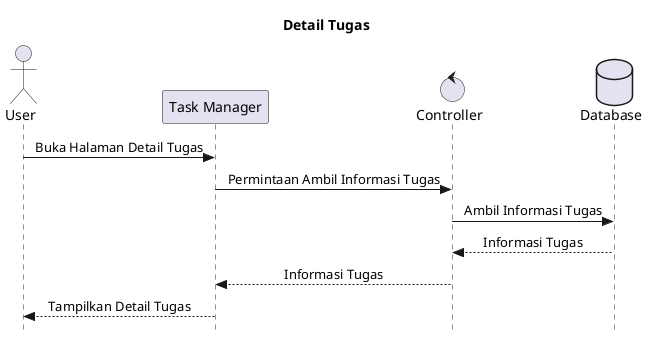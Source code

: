 @startuml detail_tugas

title Detail Tugas
skinparam Style strictuml
skinparam SequenceMessageAlignment center

actor User
participant "Task Manager" as TM
control Controller
database Database

User -> TM: Buka Halaman Detail Tugas
TM -> Controller: Permintaan Ambil Informasi Tugas
Controller -> Database: Ambil Informasi Tugas
Database --> Controller: Informasi Tugas
Controller --> TM: Informasi Tugas
TM --> User: Tampilkan Detail Tugas

@enduml